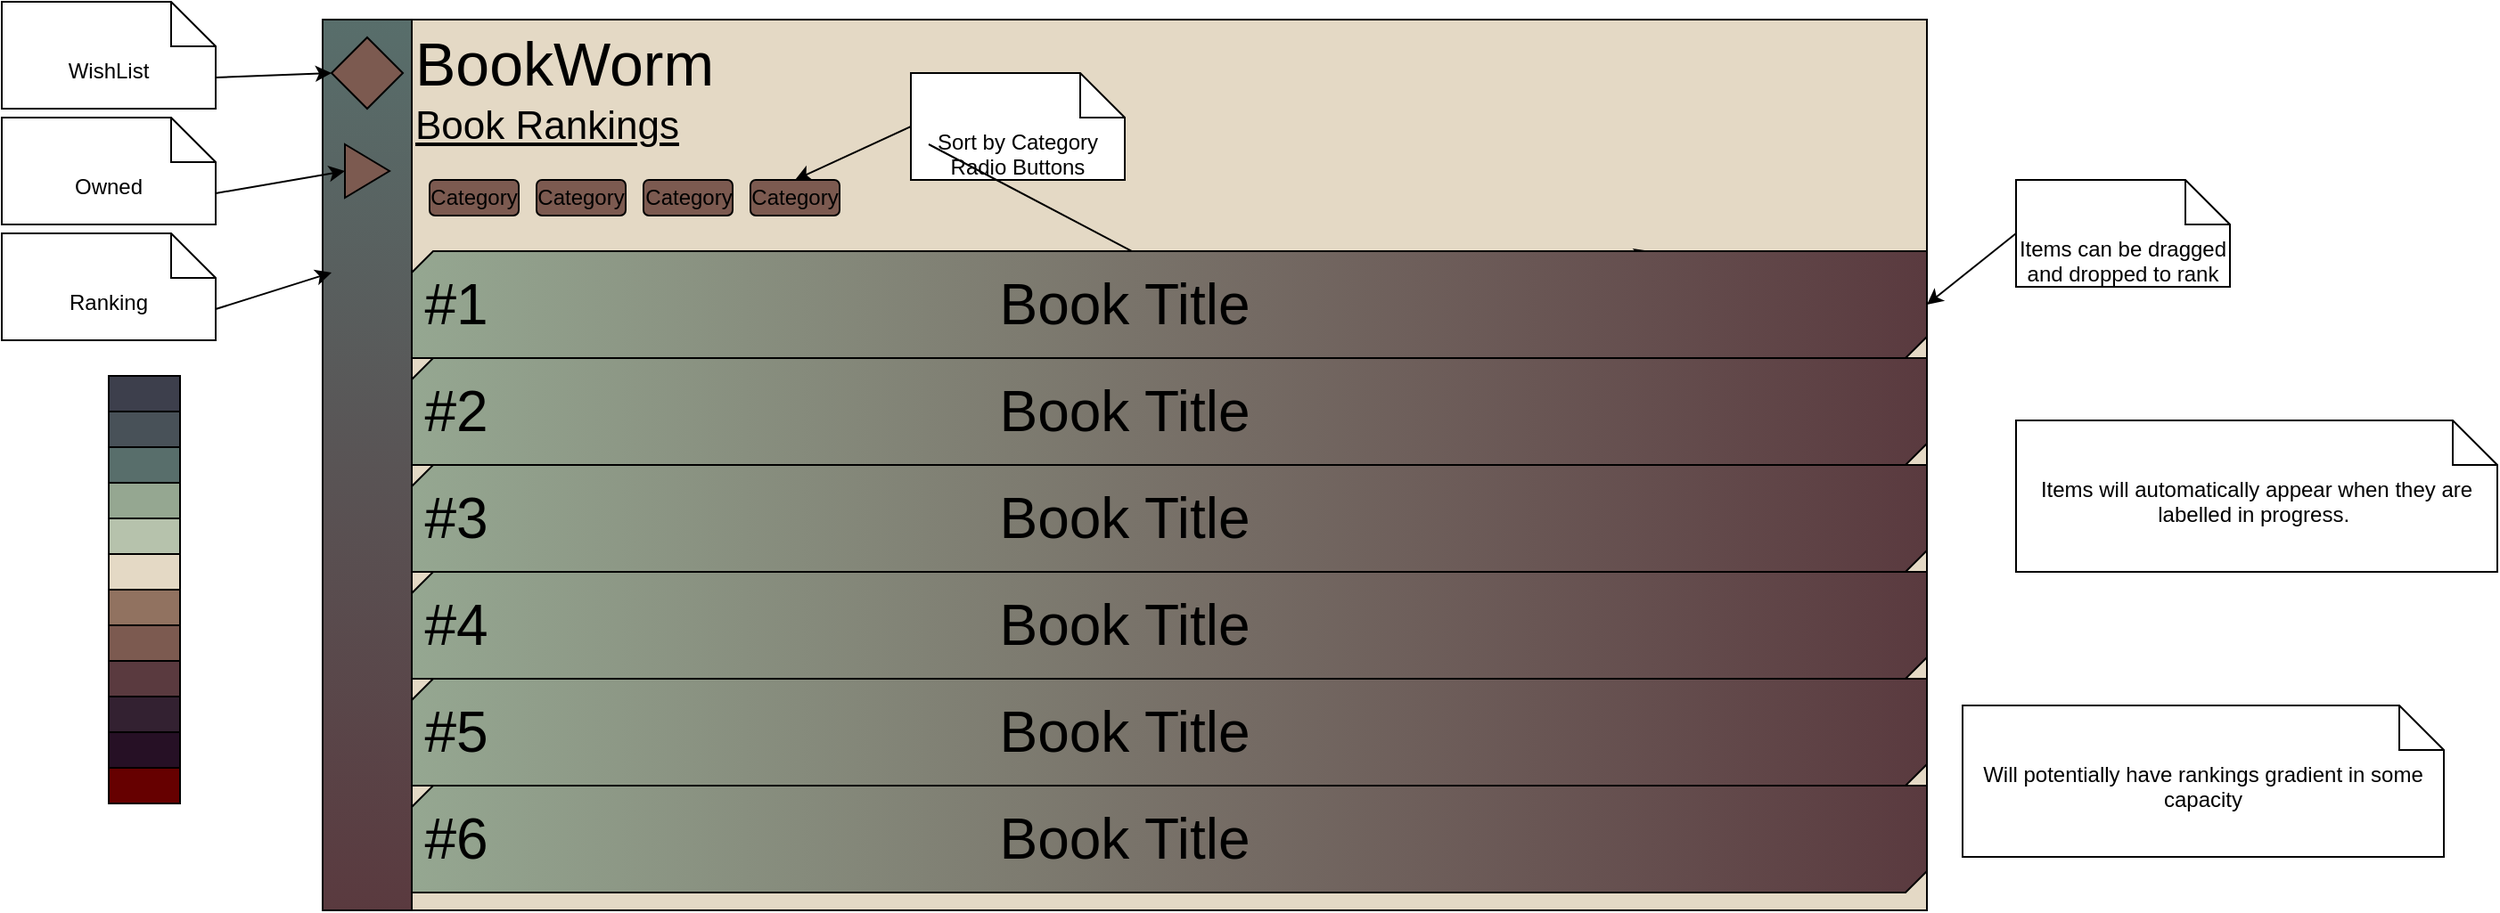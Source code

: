 <mxfile version="13.9.9" type="device"><diagram id="HtWhdsXT_9k5YUENIZD-" name="Page-1"><mxGraphModel dx="1932" dy="554" grid="1" gridSize="10" guides="1" tooltips="1" connect="1" arrows="1" fold="1" page="1" pageScale="1" pageWidth="850" pageHeight="1100" math="0" shadow="0"><root><mxCell id="0"/><mxCell id="1" parent="0"/><mxCell id="El3crrZTmdoJ0s0Cbb14-1" value="" style="whiteSpace=wrap;html=1;fillColor=#E4D9C5;" vertex="1" parent="1"><mxGeometry x="40" y="40" width="900" height="500" as="geometry"/></mxCell><mxCell id="El3crrZTmdoJ0s0Cbb14-2" value="" style="rounded=0;whiteSpace=wrap;html=1;fillColor=#586E6B;gradientColor=#5A3A3F;" vertex="1" parent="1"><mxGeometry x="40" y="40" width="50" height="500" as="geometry"/></mxCell><mxCell id="El3crrZTmdoJ0s0Cbb14-3" value="&lt;font style=&quot;font-size: 34px&quot;&gt;BookWorm&lt;/font&gt;" style="text;html=1;strokeColor=none;fillColor=none;align=left;verticalAlign=middle;whiteSpace=wrap;rounded=0;" vertex="1" parent="1"><mxGeometry x="90" y="40" width="200" height="50" as="geometry"/></mxCell><mxCell id="El3crrZTmdoJ0s0Cbb14-4" value="&lt;font style=&quot;font-size: 22px&quot;&gt;&lt;u&gt;Book Rankings&lt;/u&gt;&lt;/font&gt;" style="text;html=1;strokeColor=none;fillColor=none;align=left;verticalAlign=middle;whiteSpace=wrap;rounded=0;" vertex="1" parent="1"><mxGeometry x="90" y="90" width="170" height="20" as="geometry"/></mxCell><mxCell id="El3crrZTmdoJ0s0Cbb14-6" value="" style="rounded=1;whiteSpace=wrap;html=1;fillColor=#7C5A50;" vertex="1" parent="1"><mxGeometry x="100" y="130" width="50" height="20" as="geometry"/></mxCell><mxCell id="El3crrZTmdoJ0s0Cbb14-7" value="" style="rounded=1;whiteSpace=wrap;html=1;fillColor=#7C5A50;" vertex="1" parent="1"><mxGeometry x="160" y="130" width="50" height="20" as="geometry"/></mxCell><mxCell id="El3crrZTmdoJ0s0Cbb14-8" value="" style="rounded=1;whiteSpace=wrap;html=1;fillColor=#7C5A50;" vertex="1" parent="1"><mxGeometry x="220" y="130" width="50" height="20" as="geometry"/></mxCell><mxCell id="El3crrZTmdoJ0s0Cbb14-9" value="" style="rounded=1;whiteSpace=wrap;html=1;fillColor=#7C5A50;" vertex="1" parent="1"><mxGeometry x="280" y="130" width="50" height="20" as="geometry"/></mxCell><mxCell id="El3crrZTmdoJ0s0Cbb14-10" value="Category" style="text;html=1;strokeColor=none;fillColor=none;align=center;verticalAlign=middle;whiteSpace=wrap;rounded=0;" vertex="1" parent="1"><mxGeometry x="105" y="130" width="40" height="20" as="geometry"/></mxCell><mxCell id="El3crrZTmdoJ0s0Cbb14-11" value="Category" style="text;html=1;strokeColor=none;fillColor=none;align=center;verticalAlign=middle;whiteSpace=wrap;rounded=0;" vertex="1" parent="1"><mxGeometry x="165" y="130" width="40" height="20" as="geometry"/></mxCell><mxCell id="El3crrZTmdoJ0s0Cbb14-12" value="Category" style="text;html=1;strokeColor=none;fillColor=none;align=center;verticalAlign=middle;whiteSpace=wrap;rounded=0;" vertex="1" parent="1"><mxGeometry x="222.5" y="130" width="45" height="20" as="geometry"/></mxCell><mxCell id="El3crrZTmdoJ0s0Cbb14-13" value="Category" style="text;html=1;strokeColor=none;fillColor=none;align=center;verticalAlign=middle;whiteSpace=wrap;rounded=0;" vertex="1" parent="1"><mxGeometry x="285" y="130" width="40" height="20" as="geometry"/></mxCell><mxCell id="El3crrZTmdoJ0s0Cbb14-60" value="" style="rhombus;whiteSpace=wrap;html=1;fillColor=#7C5A50;" vertex="1" parent="1"><mxGeometry x="45" y="50" width="40" height="40" as="geometry"/></mxCell><mxCell id="El3crrZTmdoJ0s0Cbb14-61" value="" style="triangle;whiteSpace=wrap;html=1;fillColor=#7C5A50;" vertex="1" parent="1"><mxGeometry x="52.5" y="110" width="25" height="30" as="geometry"/></mxCell><mxCell id="El3crrZTmdoJ0s0Cbb14-62" value="" style="shape=image;html=1;verticalAlign=top;verticalLabelPosition=bottom;labelBackgroundColor=#7C5A50;imageAspect=0;aspect=fixed;image=https://cdn0.iconfinder.com/data/icons/neu-game/24/game_leaderboard_rank_ranking_competition-128.png;fillColor=#784B2E;labelBorderColor=#5A3A3F;fontColor=#7C5A50;" vertex="1" parent="1"><mxGeometry x="45" y="152" width="40" height="40" as="geometry"/></mxCell><mxCell id="El3crrZTmdoJ0s0Cbb14-63" value="Ranking" style="shape=note2;boundedLbl=1;whiteSpace=wrap;html=1;size=25;verticalAlign=top;align=center;fillColor=#FFFFFF;" vertex="1" parent="1"><mxGeometry x="-140" y="160" width="120" height="60" as="geometry"/></mxCell><mxCell id="El3crrZTmdoJ0s0Cbb14-64" value="Owned" style="shape=note2;boundedLbl=1;whiteSpace=wrap;html=1;size=25;verticalAlign=top;align=center;fillColor=#FFFFFF;" vertex="1" parent="1"><mxGeometry x="-140" y="95" width="120" height="60" as="geometry"/></mxCell><mxCell id="El3crrZTmdoJ0s0Cbb14-65" value="WishList" style="shape=note2;boundedLbl=1;whiteSpace=wrap;html=1;size=25;verticalAlign=top;align=center;fillColor=#FFFFFF;" vertex="1" parent="1"><mxGeometry x="-140" y="30" width="120" height="60" as="geometry"/></mxCell><mxCell id="El3crrZTmdoJ0s0Cbb14-67" value="Sort by Category Radio Buttons" style="shape=note2;boundedLbl=1;whiteSpace=wrap;html=1;size=25;verticalAlign=top;align=center;fillColor=#FFFFFF;" vertex="1" parent="1"><mxGeometry x="370" y="70" width="120" height="60" as="geometry"/></mxCell><mxCell id="El3crrZTmdoJ0s0Cbb14-69" value="" style="endArrow=classic;html=1;exitX=0;exitY=0;exitDx=120;exitDy=42.5;exitPerimeter=0;entryX=0;entryY=0.5;entryDx=0;entryDy=0;" edge="1" parent="1" source="El3crrZTmdoJ0s0Cbb14-65" target="El3crrZTmdoJ0s0Cbb14-60"><mxGeometry width="50" height="50" relative="1" as="geometry"><mxPoint x="480" y="340" as="sourcePoint"/><mxPoint x="530" y="290" as="targetPoint"/></mxGeometry></mxCell><mxCell id="El3crrZTmdoJ0s0Cbb14-70" value="" style="endArrow=classic;html=1;exitX=0;exitY=0;exitDx=120;exitDy=42.5;exitPerimeter=0;entryX=0;entryY=0.5;entryDx=0;entryDy=0;" edge="1" parent="1" source="El3crrZTmdoJ0s0Cbb14-64" target="El3crrZTmdoJ0s0Cbb14-61"><mxGeometry width="50" height="50" relative="1" as="geometry"><mxPoint x="-10" y="82.5" as="sourcePoint"/><mxPoint x="55" y="80" as="targetPoint"/></mxGeometry></mxCell><mxCell id="El3crrZTmdoJ0s0Cbb14-71" value="" style="endArrow=classic;html=1;exitX=0;exitY=0;exitDx=120;exitDy=42.5;exitPerimeter=0;entryX=0;entryY=0.75;entryDx=0;entryDy=0;" edge="1" parent="1" source="El3crrZTmdoJ0s0Cbb14-63" target="El3crrZTmdoJ0s0Cbb14-62"><mxGeometry width="50" height="50" relative="1" as="geometry"><mxPoint y="92.5" as="sourcePoint"/><mxPoint x="65" y="90" as="targetPoint"/></mxGeometry></mxCell><mxCell id="El3crrZTmdoJ0s0Cbb14-72" value="" style="endArrow=classic;html=1;exitX=0;exitY=0.5;exitDx=0;exitDy=0;exitPerimeter=0;entryX=0.5;entryY=0;entryDx=0;entryDy=0;" edge="1" parent="1" source="El3crrZTmdoJ0s0Cbb14-67" target="El3crrZTmdoJ0s0Cbb14-13"><mxGeometry width="50" height="50" relative="1" as="geometry"><mxPoint x="-10" y="212.5" as="sourcePoint"/><mxPoint x="55" y="192" as="targetPoint"/></mxGeometry></mxCell><mxCell id="El3crrZTmdoJ0s0Cbb14-73" value="" style="endArrow=classic;html=1;exitX=0;exitY=0;exitDx=47.5;exitDy=0;exitPerimeter=0;entryX=0.5;entryY=1;entryDx=0;entryDy=0;" edge="1" parent="1" source="El3crrZTmdoJ0s0Cbb14-66"><mxGeometry width="50" height="50" relative="1" as="geometry"><mxPoint x="380" y="110" as="sourcePoint"/><mxPoint x="760" y="310" as="targetPoint"/></mxGeometry></mxCell><mxCell id="El3crrZTmdoJ0s0Cbb14-75" value="" style="rounded=0;whiteSpace=wrap;html=1;fillColor=#3d3f4c;" vertex="1" parent="1"><mxGeometry x="-80" y="240" width="40" height="20" as="geometry"/></mxCell><mxCell id="El3crrZTmdoJ0s0Cbb14-76" value="" style="rounded=0;whiteSpace=wrap;html=1;fillColor=#485158;" vertex="1" parent="1"><mxGeometry x="-80" y="260" width="40" height="20" as="geometry"/></mxCell><mxCell id="El3crrZTmdoJ0s0Cbb14-77" value="" style="rounded=0;whiteSpace=wrap;html=1;fillColor=#586e6b;" vertex="1" parent="1"><mxGeometry x="-80" y="280" width="40" height="20" as="geometry"/></mxCell><mxCell id="El3crrZTmdoJ0s0Cbb14-78" value="" style="rounded=0;whiteSpace=wrap;html=1;fillColor=#95a791;" vertex="1" parent="1"><mxGeometry x="-80" y="300" width="40" height="20" as="geometry"/></mxCell><mxCell id="El3crrZTmdoJ0s0Cbb14-79" value="" style="rounded=0;whiteSpace=wrap;html=1;fillColor=#917260;" vertex="1" parent="1"><mxGeometry x="-80" y="360" width="40" height="20" as="geometry"/></mxCell><mxCell id="El3crrZTmdoJ0s0Cbb14-80" value="" style="rounded=0;whiteSpace=wrap;html=1;fillColor=#7c5a50;" vertex="1" parent="1"><mxGeometry x="-80" y="380" width="40" height="20" as="geometry"/></mxCell><mxCell id="El3crrZTmdoJ0s0Cbb14-81" value="" style="rounded=0;whiteSpace=wrap;html=1;fillColor=#5a3a3f;" vertex="1" parent="1"><mxGeometry x="-80" y="400" width="40" height="20" as="geometry"/></mxCell><mxCell id="El3crrZTmdoJ0s0Cbb14-82" value="" style="rounded=0;whiteSpace=wrap;html=1;fillColor=#332131;" vertex="1" parent="1"><mxGeometry x="-80" y="420" width="40" height="20" as="geometry"/></mxCell><mxCell id="El3crrZTmdoJ0s0Cbb14-83" value="" style="rounded=0;whiteSpace=wrap;html=1;fillColor=#261025;" vertex="1" parent="1"><mxGeometry x="-80" y="440" width="40" height="20" as="geometry"/></mxCell><mxCell id="El3crrZTmdoJ0s0Cbb14-84" value="" style="rounded=0;whiteSpace=wrap;html=1;fillColor=#e4d9c5;" vertex="1" parent="1"><mxGeometry x="-80" y="340" width="40" height="20" as="geometry"/></mxCell><mxCell id="El3crrZTmdoJ0s0Cbb14-85" value="" style="rounded=0;whiteSpace=wrap;html=1;fillColor=#b6c2ac;" vertex="1" parent="1"><mxGeometry x="-80" y="320" width="40" height="20" as="geometry"/></mxCell><mxCell id="El3crrZTmdoJ0s0Cbb14-87" value="" style="endArrow=classic;html=1;fontColor=#7C5A50;exitX=0;exitY=1;exitDx=0;exitDy=0;exitPerimeter=0;entryX=0.75;entryY=0;entryDx=0;entryDy=0;" edge="1" parent="1" source="El3crrZTmdoJ0s0Cbb14-86"><mxGeometry width="50" height="50" relative="1" as="geometry"><mxPoint x="320" y="320" as="sourcePoint"/><mxPoint x="785" y="170" as="targetPoint"/></mxGeometry></mxCell><mxCell id="El3crrZTmdoJ0s0Cbb14-98" value="" style="verticalLabelPosition=bottom;verticalAlign=top;html=1;shape=mxgraph.basic.diag_snip_rect;dx=6;fillColor=#95A791;gradientDirection=east;gradientColor=#5A3A3F;" vertex="1" parent="1"><mxGeometry x="90" y="470" width="850" height="60" as="geometry"/></mxCell><mxCell id="El3crrZTmdoJ0s0Cbb14-99" value="" style="rounded=0;whiteSpace=wrap;html=1;fillColor=#660000;" vertex="1" parent="1"><mxGeometry x="-80" y="460" width="40" height="20" as="geometry"/></mxCell><mxCell id="El3crrZTmdoJ0s0Cbb14-100" value="" style="verticalLabelPosition=bottom;verticalAlign=top;html=1;shape=mxgraph.basic.diag_snip_rect;dx=6;fillColor=#95A791;gradientDirection=east;gradientColor=#5A3A3F;" vertex="1" parent="1"><mxGeometry x="90" y="410" width="850" height="60" as="geometry"/></mxCell><mxCell id="El3crrZTmdoJ0s0Cbb14-101" value="" style="verticalLabelPosition=bottom;verticalAlign=top;html=1;shape=mxgraph.basic.diag_snip_rect;dx=6;fillColor=#95A791;gradientDirection=east;gradientColor=#5A3A3F;" vertex="1" parent="1"><mxGeometry x="90" y="350" width="850" height="60" as="geometry"/></mxCell><mxCell id="El3crrZTmdoJ0s0Cbb14-102" value="" style="verticalLabelPosition=bottom;verticalAlign=top;html=1;shape=mxgraph.basic.diag_snip_rect;dx=6;fillColor=#95A791;gradientDirection=east;gradientColor=#5A3A3F;" vertex="1" parent="1"><mxGeometry x="90" y="290" width="850" height="60" as="geometry"/></mxCell><mxCell id="El3crrZTmdoJ0s0Cbb14-103" value="" style="verticalLabelPosition=bottom;verticalAlign=top;html=1;shape=mxgraph.basic.diag_snip_rect;dx=6;fillColor=#95A791;gradientDirection=east;gradientColor=#5A3A3F;" vertex="1" parent="1"><mxGeometry x="90" y="230" width="850" height="60" as="geometry"/></mxCell><mxCell id="El3crrZTmdoJ0s0Cbb14-104" value="" style="verticalLabelPosition=bottom;verticalAlign=top;html=1;shape=mxgraph.basic.diag_snip_rect;dx=6;fillColor=#95A791;gradientDirection=east;gradientColor=#5A3A3F;" vertex="1" parent="1"><mxGeometry x="90" y="170" width="850" height="60" as="geometry"/></mxCell><mxCell id="El3crrZTmdoJ0s0Cbb14-105" value="&lt;span style=&quot;font-size: 32px&quot;&gt;Book Title&lt;/span&gt;" style="text;html=1;strokeColor=none;fillColor=none;align=center;verticalAlign=middle;whiteSpace=wrap;rounded=0;" vertex="1" parent="1"><mxGeometry x="340" y="185" width="300" height="30" as="geometry"/></mxCell><mxCell id="El3crrZTmdoJ0s0Cbb14-106" value="&lt;font style=&quot;font-size: 32px&quot;&gt;Book Title&lt;/font&gt;" style="text;html=1;strokeColor=none;fillColor=none;align=center;verticalAlign=middle;whiteSpace=wrap;rounded=0;" vertex="1" parent="1"><mxGeometry x="340" y="245" width="300" height="30" as="geometry"/></mxCell><mxCell id="El3crrZTmdoJ0s0Cbb14-107" value="&lt;font style=&quot;font-size: 32px&quot;&gt;Book Title&lt;/font&gt;" style="text;html=1;strokeColor=none;fillColor=none;align=center;verticalAlign=middle;whiteSpace=wrap;rounded=0;" vertex="1" parent="1"><mxGeometry x="340" y="305" width="300" height="30" as="geometry"/></mxCell><mxCell id="El3crrZTmdoJ0s0Cbb14-108" value="&lt;font style=&quot;font-size: 32px&quot;&gt;Book Title&lt;/font&gt;" style="text;html=1;strokeColor=none;fillColor=none;align=center;verticalAlign=middle;whiteSpace=wrap;rounded=0;" vertex="1" parent="1"><mxGeometry x="340" y="365" width="300" height="30" as="geometry"/></mxCell><mxCell id="El3crrZTmdoJ0s0Cbb14-109" value="&lt;font style=&quot;font-size: 32px&quot;&gt;Book Title&lt;/font&gt;" style="text;html=1;strokeColor=none;fillColor=none;align=center;verticalAlign=middle;whiteSpace=wrap;rounded=0;" vertex="1" parent="1"><mxGeometry x="340" y="425" width="300" height="30" as="geometry"/></mxCell><mxCell id="El3crrZTmdoJ0s0Cbb14-110" value="&lt;font style=&quot;font-size: 32px&quot;&gt;Book Title&lt;/font&gt;" style="text;html=1;strokeColor=none;fillColor=none;align=center;verticalAlign=middle;whiteSpace=wrap;rounded=0;" vertex="1" parent="1"><mxGeometry x="340" y="485" width="300" height="30" as="geometry"/></mxCell><mxCell id="El3crrZTmdoJ0s0Cbb14-112" value="&lt;span style=&quot;font-size: 32px&quot;&gt;#1&lt;/span&gt;" style="text;html=1;strokeColor=none;fillColor=none;align=center;verticalAlign=middle;whiteSpace=wrap;rounded=0;" vertex="1" parent="1"><mxGeometry x="100" y="185" width="30" height="30" as="geometry"/></mxCell><mxCell id="El3crrZTmdoJ0s0Cbb14-113" value="&lt;span style=&quot;font-size: 32px&quot;&gt;#2&lt;/span&gt;" style="text;html=1;strokeColor=none;fillColor=none;align=center;verticalAlign=middle;whiteSpace=wrap;rounded=0;" vertex="1" parent="1"><mxGeometry x="100" y="245" width="30" height="30" as="geometry"/></mxCell><mxCell id="El3crrZTmdoJ0s0Cbb14-114" value="&lt;span style=&quot;font-size: 32px&quot;&gt;#3&lt;/span&gt;" style="text;html=1;strokeColor=none;fillColor=none;align=center;verticalAlign=middle;whiteSpace=wrap;rounded=0;" vertex="1" parent="1"><mxGeometry x="100" y="305" width="30" height="30" as="geometry"/></mxCell><mxCell id="El3crrZTmdoJ0s0Cbb14-115" value="&lt;span style=&quot;font-size: 32px&quot;&gt;#4&lt;/span&gt;" style="text;html=1;strokeColor=none;fillColor=none;align=center;verticalAlign=middle;whiteSpace=wrap;rounded=0;" vertex="1" parent="1"><mxGeometry x="100" y="365" width="30" height="30" as="geometry"/></mxCell><mxCell id="El3crrZTmdoJ0s0Cbb14-116" value="&lt;span style=&quot;font-size: 32px&quot;&gt;#5&lt;/span&gt;" style="text;html=1;strokeColor=none;fillColor=none;align=center;verticalAlign=middle;whiteSpace=wrap;rounded=0;" vertex="1" parent="1"><mxGeometry x="100" y="425" width="30" height="30" as="geometry"/></mxCell><mxCell id="El3crrZTmdoJ0s0Cbb14-117" value="&lt;span style=&quot;font-size: 32px&quot;&gt;#6&lt;/span&gt;" style="text;html=1;strokeColor=none;fillColor=none;align=center;verticalAlign=middle;whiteSpace=wrap;rounded=0;" vertex="1" parent="1"><mxGeometry x="100" y="485" width="30" height="30" as="geometry"/></mxCell><mxCell id="El3crrZTmdoJ0s0Cbb14-119" value="Items can be dragged and dropped to rank" style="shape=note2;boundedLbl=1;whiteSpace=wrap;html=1;size=25;verticalAlign=top;align=center;fillColor=#FFFFFF;" vertex="1" parent="1"><mxGeometry x="990" y="130" width="120" height="60" as="geometry"/></mxCell><mxCell id="El3crrZTmdoJ0s0Cbb14-120" value="" style="endArrow=classic;html=1;exitX=0;exitY=0.5;exitDx=0;exitDy=0;exitPerimeter=0;entryX=1;entryY=0.5;entryDx=0;entryDy=0;entryPerimeter=0;" edge="1" parent="1" source="El3crrZTmdoJ0s0Cbb14-119" target="El3crrZTmdoJ0s0Cbb14-104"><mxGeometry width="50" height="50" relative="1" as="geometry"><mxPoint x="480" y="380" as="sourcePoint"/><mxPoint x="530" y="330" as="targetPoint"/></mxGeometry></mxCell><mxCell id="El3crrZTmdoJ0s0Cbb14-121" value="Items will automatically appear when they are labelled in progress.&amp;nbsp;" style="shape=note2;boundedLbl=1;whiteSpace=wrap;html=1;size=25;verticalAlign=top;align=center;fillColor=#FFFFFF;" vertex="1" parent="1"><mxGeometry x="990" y="265" width="270" height="85" as="geometry"/></mxCell><mxCell id="El3crrZTmdoJ0s0Cbb14-122" value="Will potentially have rankings gradient in some capacity" style="shape=note2;boundedLbl=1;whiteSpace=wrap;html=1;size=25;verticalAlign=top;align=center;fillColor=#FFFFFF;" vertex="1" parent="1"><mxGeometry x="960" y="425" width="270" height="85" as="geometry"/></mxCell></root></mxGraphModel></diagram></mxfile>